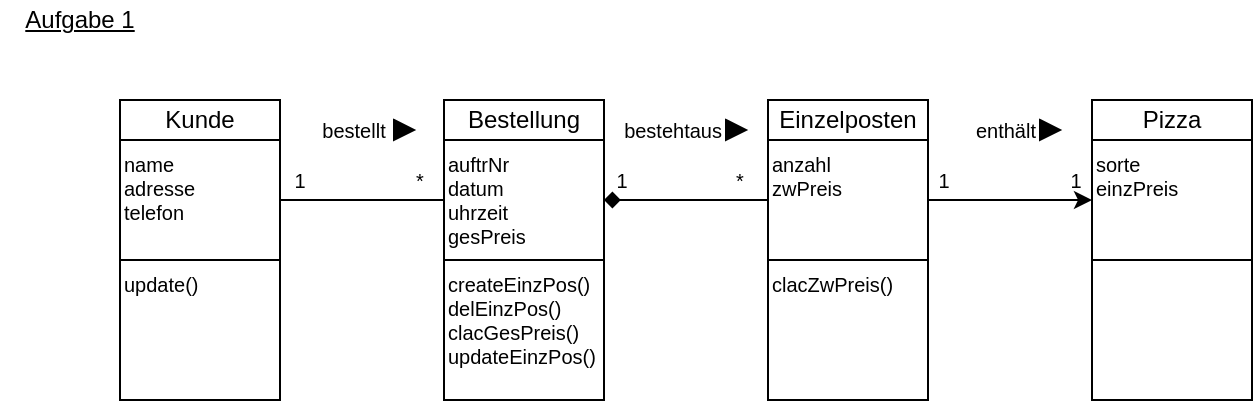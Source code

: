 <mxfile version="12.1.7" type="github" pages="1">
  <diagram id="TzF4zCvGnyYDcAux9UB_" name="Page-1">
    <mxGraphModel dx="667" dy="427" grid="1" gridSize="10" guides="1" tooltips="1" connect="1" arrows="1" fold="1" page="1" pageScale="1" pageWidth="827" pageHeight="1169" math="0" shadow="0">
      <root>
        <mxCell id="0"/>
        <mxCell id="1" parent="0"/>
        <mxCell id="UJfOrhARzD8zZh6DyqEY-1" value="Kunde" style="rounded=0;whiteSpace=wrap;html=1;" parent="1" vertex="1">
          <mxGeometry x="70" y="70" width="80" height="20" as="geometry"/>
        </mxCell>
        <mxCell id="UJfOrhARzD8zZh6DyqEY-2" value="&lt;div style=&quot;font-size: 10px;&quot;&gt;name&lt;/div&gt;&lt;div style=&quot;font-size: 10px;&quot;&gt;adresse&lt;/div&gt;&lt;div style=&quot;font-size: 10px;&quot; align=&quot;left&quot;&gt;telefon&lt;br style=&quot;font-size: 10px;&quot;&gt;&lt;/div&gt;" style="rounded=0;whiteSpace=wrap;html=1;align=left;verticalAlign=top;fontSize=10;" parent="1" vertex="1">
          <mxGeometry x="70" y="90" width="80" height="60" as="geometry"/>
        </mxCell>
        <mxCell id="UJfOrhARzD8zZh6DyqEY-3" value="update()" style="rounded=0;whiteSpace=wrap;html=1;fontSize=10;align=left;verticalAlign=top;" parent="1" vertex="1">
          <mxGeometry x="70" y="150" width="80" height="70" as="geometry"/>
        </mxCell>
        <mxCell id="UJfOrhARzD8zZh6DyqEY-4" value="Bestellung" style="rounded=0;whiteSpace=wrap;html=1;" parent="1" vertex="1">
          <mxGeometry x="232" y="70" width="80" height="20" as="geometry"/>
        </mxCell>
        <mxCell id="UJfOrhARzD8zZh6DyqEY-5" value="&lt;div style=&quot;font-size: 10px&quot;&gt;auftrNr&lt;/div&gt;&lt;div style=&quot;font-size: 10px&quot;&gt;datum&lt;/div&gt;&lt;div style=&quot;font-size: 10px&quot;&gt;uhrzeit&lt;/div&gt;&lt;div style=&quot;font-size: 10px&quot;&gt;gesPreis&lt;br style=&quot;font-size: 10px&quot;&gt;&lt;/div&gt;" style="rounded=0;whiteSpace=wrap;html=1;align=left;verticalAlign=top;fontSize=10;" parent="1" vertex="1">
          <mxGeometry x="232" y="90" width="80" height="60" as="geometry"/>
        </mxCell>
        <mxCell id="UJfOrhARzD8zZh6DyqEY-6" value="&lt;div&gt;createEinzPos()&lt;/div&gt;&lt;div&gt;delEinzPos()&lt;br&gt;&lt;/div&gt;&lt;div&gt;clacGesPreis()&lt;br&gt;&lt;/div&gt;&lt;div&gt;updateEinzPos()&lt;br&gt;&lt;/div&gt;" style="rounded=0;whiteSpace=wrap;html=1;fontSize=10;verticalAlign=top;align=left;" parent="1" vertex="1">
          <mxGeometry x="232" y="150" width="80" height="70" as="geometry"/>
        </mxCell>
        <mxCell id="UJfOrhARzD8zZh6DyqEY-7" value="Einzelposten" style="rounded=0;whiteSpace=wrap;html=1;" parent="1" vertex="1">
          <mxGeometry x="394" y="70" width="80" height="20" as="geometry"/>
        </mxCell>
        <mxCell id="UJfOrhARzD8zZh6DyqEY-8" value="&lt;div style=&quot;font-size: 10px&quot; align=&quot;left&quot;&gt;&lt;font style=&quot;font-size: 10px&quot;&gt;anzahl&lt;/font&gt;&lt;/div&gt;&lt;div style=&quot;font-size: 10px&quot;&gt;&lt;font style=&quot;font-size: 10px&quot;&gt;zwPreis&lt;br style=&quot;font-size: 10px&quot;&gt;&lt;/font&gt;&lt;/div&gt;" style="rounded=0;whiteSpace=wrap;html=1;fontSize=10;align=left;verticalAlign=top;" parent="1" vertex="1">
          <mxGeometry x="394" y="90" width="80" height="60" as="geometry"/>
        </mxCell>
        <mxCell id="UJfOrhARzD8zZh6DyqEY-9" value="clacZwPreis()" style="rounded=0;whiteSpace=wrap;html=1;verticalAlign=top;align=left;fontSize=10;" parent="1" vertex="1">
          <mxGeometry x="394" y="150" width="80" height="70" as="geometry"/>
        </mxCell>
        <mxCell id="UJfOrhARzD8zZh6DyqEY-10" value="Pizza" style="rounded=0;whiteSpace=wrap;html=1;" parent="1" vertex="1">
          <mxGeometry x="556" y="70" width="80" height="20" as="geometry"/>
        </mxCell>
        <mxCell id="UJfOrhARzD8zZh6DyqEY-11" value="&lt;div style=&quot;font-size: 10px;&quot;&gt;sorte&lt;/div&gt;&lt;div style=&quot;font-size: 10px;&quot;&gt;einzPreis&lt;br style=&quot;font-size: 10px;&quot;&gt;&lt;/div&gt;" style="rounded=0;whiteSpace=wrap;html=1;fontSize=10;align=left;verticalAlign=top;" parent="1" vertex="1">
          <mxGeometry x="556" y="90" width="80" height="60" as="geometry"/>
        </mxCell>
        <mxCell id="UJfOrhARzD8zZh6DyqEY-12" value="" style="rounded=0;whiteSpace=wrap;html=1;" parent="1" vertex="1">
          <mxGeometry x="556" y="150" width="80" height="70" as="geometry"/>
        </mxCell>
        <mxCell id="UJfOrhARzD8zZh6DyqEY-13" value="" style="endArrow=none;html=1;fontSize=10;exitX=1;exitY=0.5;exitDx=0;exitDy=0;entryX=0;entryY=0.5;entryDx=0;entryDy=0;" parent="1" source="UJfOrhARzD8zZh6DyqEY-2" target="UJfOrhARzD8zZh6DyqEY-5" edge="1">
          <mxGeometry width="50" height="50" relative="1" as="geometry">
            <mxPoint x="70" y="310" as="sourcePoint"/>
            <mxPoint x="120" y="260" as="targetPoint"/>
          </mxGeometry>
        </mxCell>
        <mxCell id="UJfOrhARzD8zZh6DyqEY-14" value="" style="endArrow=none;html=1;fontSize=10;exitX=1;exitY=0.5;exitDx=0;exitDy=0;entryX=0;entryY=0.5;entryDx=0;entryDy=0;startArrow=diamond;startFill=1;" parent="1" edge="1">
          <mxGeometry width="50" height="50" relative="1" as="geometry">
            <mxPoint x="312" y="120" as="sourcePoint"/>
            <mxPoint x="394" y="120" as="targetPoint"/>
          </mxGeometry>
        </mxCell>
        <mxCell id="UJfOrhARzD8zZh6DyqEY-15" value="" style="endArrow=classic;html=1;fontSize=10;entryX=0;entryY=0.5;entryDx=0;entryDy=0;" parent="1" target="UJfOrhARzD8zZh6DyqEY-11" edge="1">
          <mxGeometry width="50" height="50" relative="1" as="geometry">
            <mxPoint x="474" y="120" as="sourcePoint"/>
            <mxPoint x="544" y="120" as="targetPoint"/>
          </mxGeometry>
        </mxCell>
        <mxCell id="UJfOrhARzD8zZh6DyqEY-16" value="1" style="text;html=1;strokeColor=none;fillColor=none;align=center;verticalAlign=middle;whiteSpace=wrap;rounded=0;fontSize=10;" parent="1" vertex="1">
          <mxGeometry x="140" y="100" width="40" height="20" as="geometry"/>
        </mxCell>
        <mxCell id="UJfOrhARzD8zZh6DyqEY-17" value="*" style="text;html=1;strokeColor=none;fillColor=none;align=center;verticalAlign=middle;whiteSpace=wrap;rounded=0;fontSize=10;" parent="1" vertex="1">
          <mxGeometry x="200" y="100" width="40" height="20" as="geometry"/>
        </mxCell>
        <mxCell id="UJfOrhARzD8zZh6DyqEY-18" value="1" style="text;html=1;strokeColor=none;fillColor=none;align=center;verticalAlign=middle;whiteSpace=wrap;rounded=0;fontSize=10;" parent="1" vertex="1">
          <mxGeometry x="300.5" y="100" width="40" height="20" as="geometry"/>
        </mxCell>
        <mxCell id="UJfOrhARzD8zZh6DyqEY-19" value="*" style="text;html=1;strokeColor=none;fillColor=none;align=center;verticalAlign=middle;whiteSpace=wrap;rounded=0;fontSize=10;" parent="1" vertex="1">
          <mxGeometry x="360" y="100" width="40" height="20" as="geometry"/>
        </mxCell>
        <mxCell id="UJfOrhARzD8zZh6DyqEY-20" value="1" style="text;html=1;strokeColor=none;fillColor=none;align=center;verticalAlign=middle;whiteSpace=wrap;rounded=0;fontSize=10;" parent="1" vertex="1">
          <mxGeometry x="462" y="100" width="40" height="20" as="geometry"/>
        </mxCell>
        <mxCell id="UJfOrhARzD8zZh6DyqEY-21" value="1" style="text;html=1;strokeColor=none;fillColor=none;align=center;verticalAlign=middle;whiteSpace=wrap;rounded=0;fontSize=10;" parent="1" vertex="1">
          <mxGeometry x="528" y="100" width="40" height="20" as="geometry"/>
        </mxCell>
        <mxCell id="UJfOrhARzD8zZh6DyqEY-22" value="" style="triangle;whiteSpace=wrap;html=1;fontSize=10;align=left;fillColor=#000000;" parent="1" vertex="1">
          <mxGeometry x="207" y="80" width="10" height="10" as="geometry"/>
        </mxCell>
        <mxCell id="UJfOrhARzD8zZh6DyqEY-23" value="bestellt" style="text;html=1;strokeColor=none;fillColor=none;align=center;verticalAlign=middle;whiteSpace=wrap;rounded=0;fontSize=10;" parent="1" vertex="1">
          <mxGeometry x="167" y="75" width="40" height="20" as="geometry"/>
        </mxCell>
        <mxCell id="UJfOrhARzD8zZh6DyqEY-24" value="" style="triangle;whiteSpace=wrap;html=1;fontSize=10;align=left;fillColor=#000000;" parent="1" vertex="1">
          <mxGeometry x="373" y="80" width="10" height="10" as="geometry"/>
        </mxCell>
        <mxCell id="UJfOrhARzD8zZh6DyqEY-25" value="bestehtaus" style="text;html=1;strokeColor=none;fillColor=none;align=right;verticalAlign=middle;whiteSpace=wrap;rounded=0;fontSize=10;" parent="1" vertex="1">
          <mxGeometry x="333" y="75" width="40" height="20" as="geometry"/>
        </mxCell>
        <mxCell id="UJfOrhARzD8zZh6DyqEY-26" value="" style="triangle;whiteSpace=wrap;html=1;fontSize=10;align=left;fillColor=#000000;" parent="1" vertex="1">
          <mxGeometry x="530" y="80" width="10" height="10" as="geometry"/>
        </mxCell>
        <mxCell id="UJfOrhARzD8zZh6DyqEY-27" value="enthält" style="text;html=1;strokeColor=none;fillColor=none;align=right;verticalAlign=middle;whiteSpace=wrap;rounded=0;fontSize=10;" parent="1" vertex="1">
          <mxGeometry x="490" y="75" width="40" height="20" as="geometry"/>
        </mxCell>
        <mxCell id="JTli6b1CROgXpdDp_jQS-1" value="Aufgabe 1" style="text;html=1;strokeColor=none;fillColor=none;align=center;verticalAlign=middle;whiteSpace=wrap;rounded=0;fontStyle=4" vertex="1" parent="1">
          <mxGeometry x="10" y="20" width="80" height="20" as="geometry"/>
        </mxCell>
      </root>
    </mxGraphModel>
  </diagram>
</mxfile>
